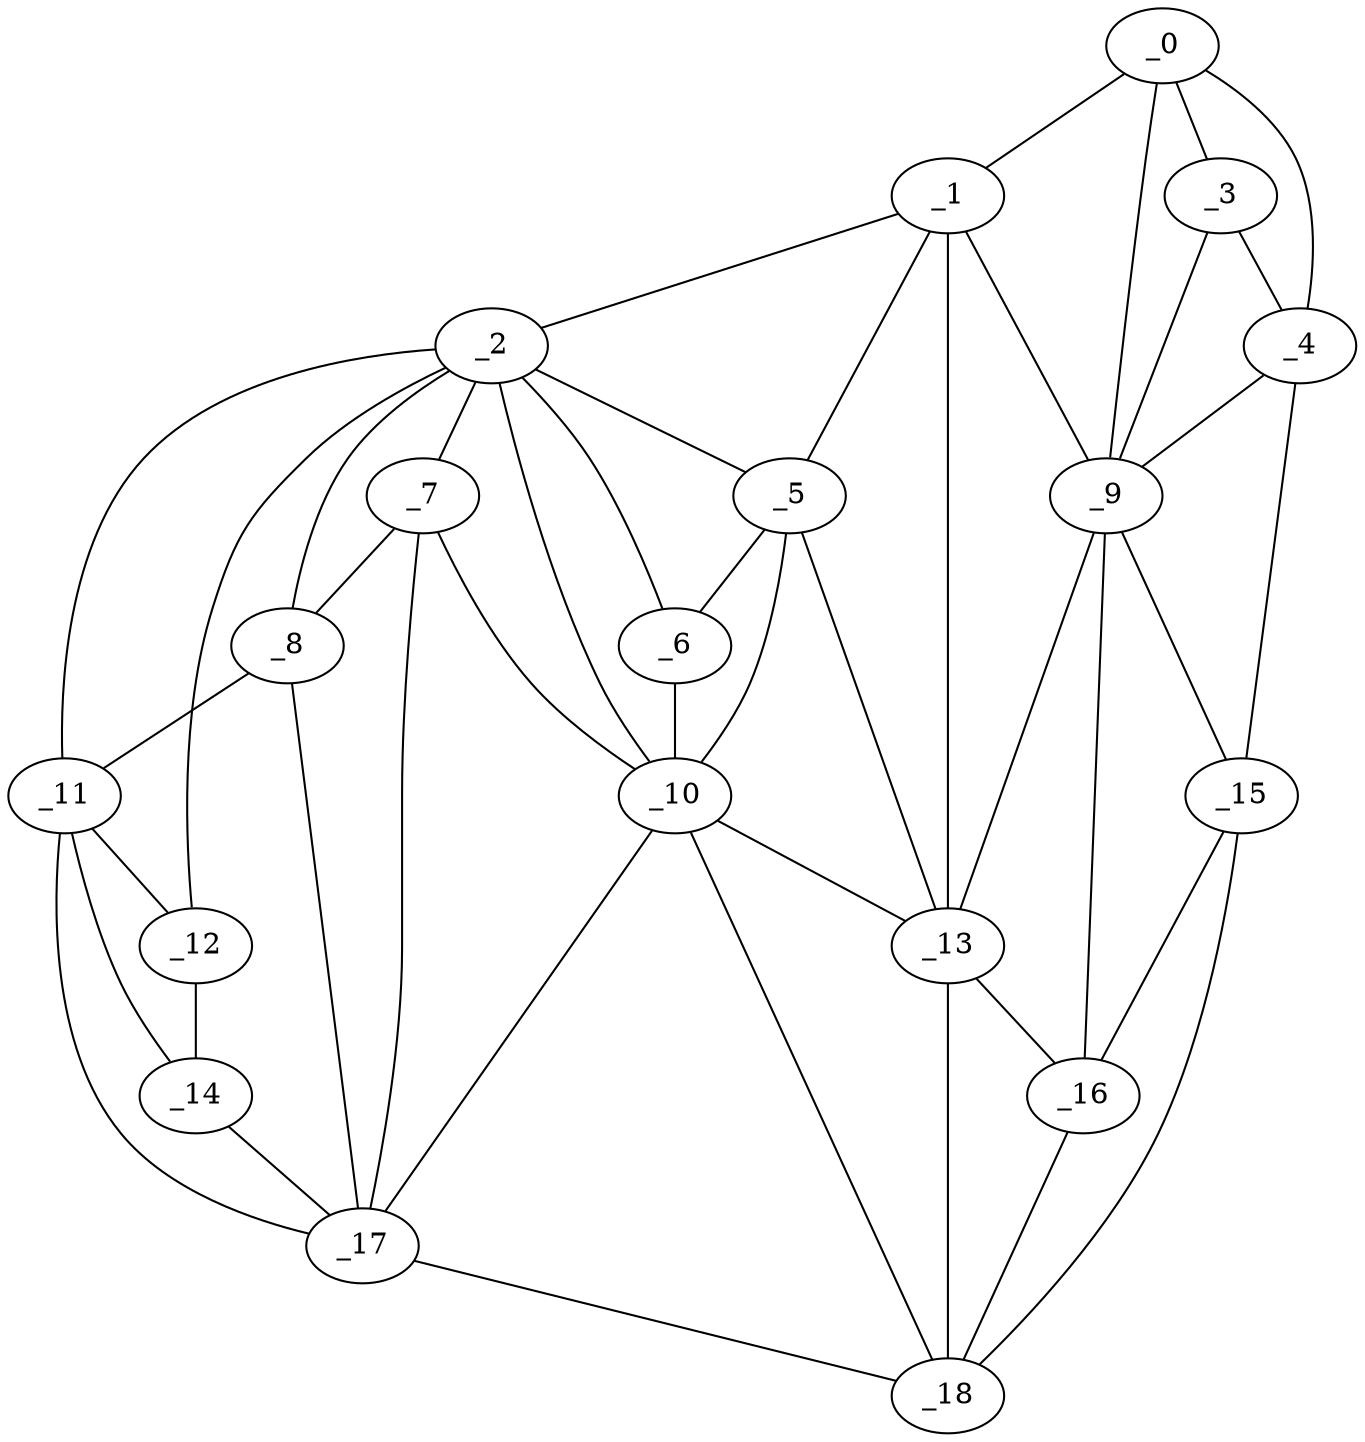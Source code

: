 graph "obj64__230.gxl" {
	_0	 [x=35,
		y=30];
	_1	 [x=36,
		y=59];
	_0 -- _1	 [valence=1];
	_3	 [x=41,
		y=24];
	_0 -- _3	 [valence=1];
	_4	 [x=46,
		y=7];
	_0 -- _4	 [valence=1];
	_9	 [x=54,
		y=30];
	_0 -- _9	 [valence=1];
	_2	 [x=37,
		y=75];
	_1 -- _2	 [valence=1];
	_5	 [x=51,
		y=69];
	_1 -- _5	 [valence=2];
	_1 -- _9	 [valence=2];
	_13	 [x=66,
		y=40];
	_1 -- _13	 [valence=2];
	_2 -- _5	 [valence=2];
	_6	 [x=51,
		y=75];
	_2 -- _6	 [valence=2];
	_7	 [x=53,
		y=89];
	_2 -- _7	 [valence=2];
	_8	 [x=53,
		y=94];
	_2 -- _8	 [valence=2];
	_10	 [x=54,
		y=82];
	_2 -- _10	 [valence=2];
	_11	 [x=54,
		y=103];
	_2 -- _11	 [valence=2];
	_12	 [x=54,
		y=115];
	_2 -- _12	 [valence=1];
	_3 -- _4	 [valence=2];
	_3 -- _9	 [valence=2];
	_4 -- _9	 [valence=2];
	_15	 [x=83,
		y=7];
	_4 -- _15	 [valence=1];
	_5 -- _6	 [valence=2];
	_5 -- _10	 [valence=1];
	_5 -- _13	 [valence=2];
	_6 -- _10	 [valence=1];
	_7 -- _8	 [valence=2];
	_7 -- _10	 [valence=1];
	_17	 [x=93,
		y=117];
	_7 -- _17	 [valence=1];
	_8 -- _11	 [valence=2];
	_8 -- _17	 [valence=2];
	_9 -- _13	 [valence=2];
	_9 -- _15	 [valence=2];
	_16	 [x=86,
		y=25];
	_9 -- _16	 [valence=2];
	_10 -- _13	 [valence=2];
	_10 -- _17	 [valence=2];
	_18	 [x=94,
		y=35];
	_10 -- _18	 [valence=2];
	_11 -- _12	 [valence=2];
	_14	 [x=68,
		y=124];
	_11 -- _14	 [valence=2];
	_11 -- _17	 [valence=1];
	_12 -- _14	 [valence=1];
	_13 -- _16	 [valence=2];
	_13 -- _18	 [valence=2];
	_14 -- _17	 [valence=1];
	_15 -- _16	 [valence=2];
	_15 -- _18	 [valence=1];
	_16 -- _18	 [valence=2];
	_17 -- _18	 [valence=1];
}

